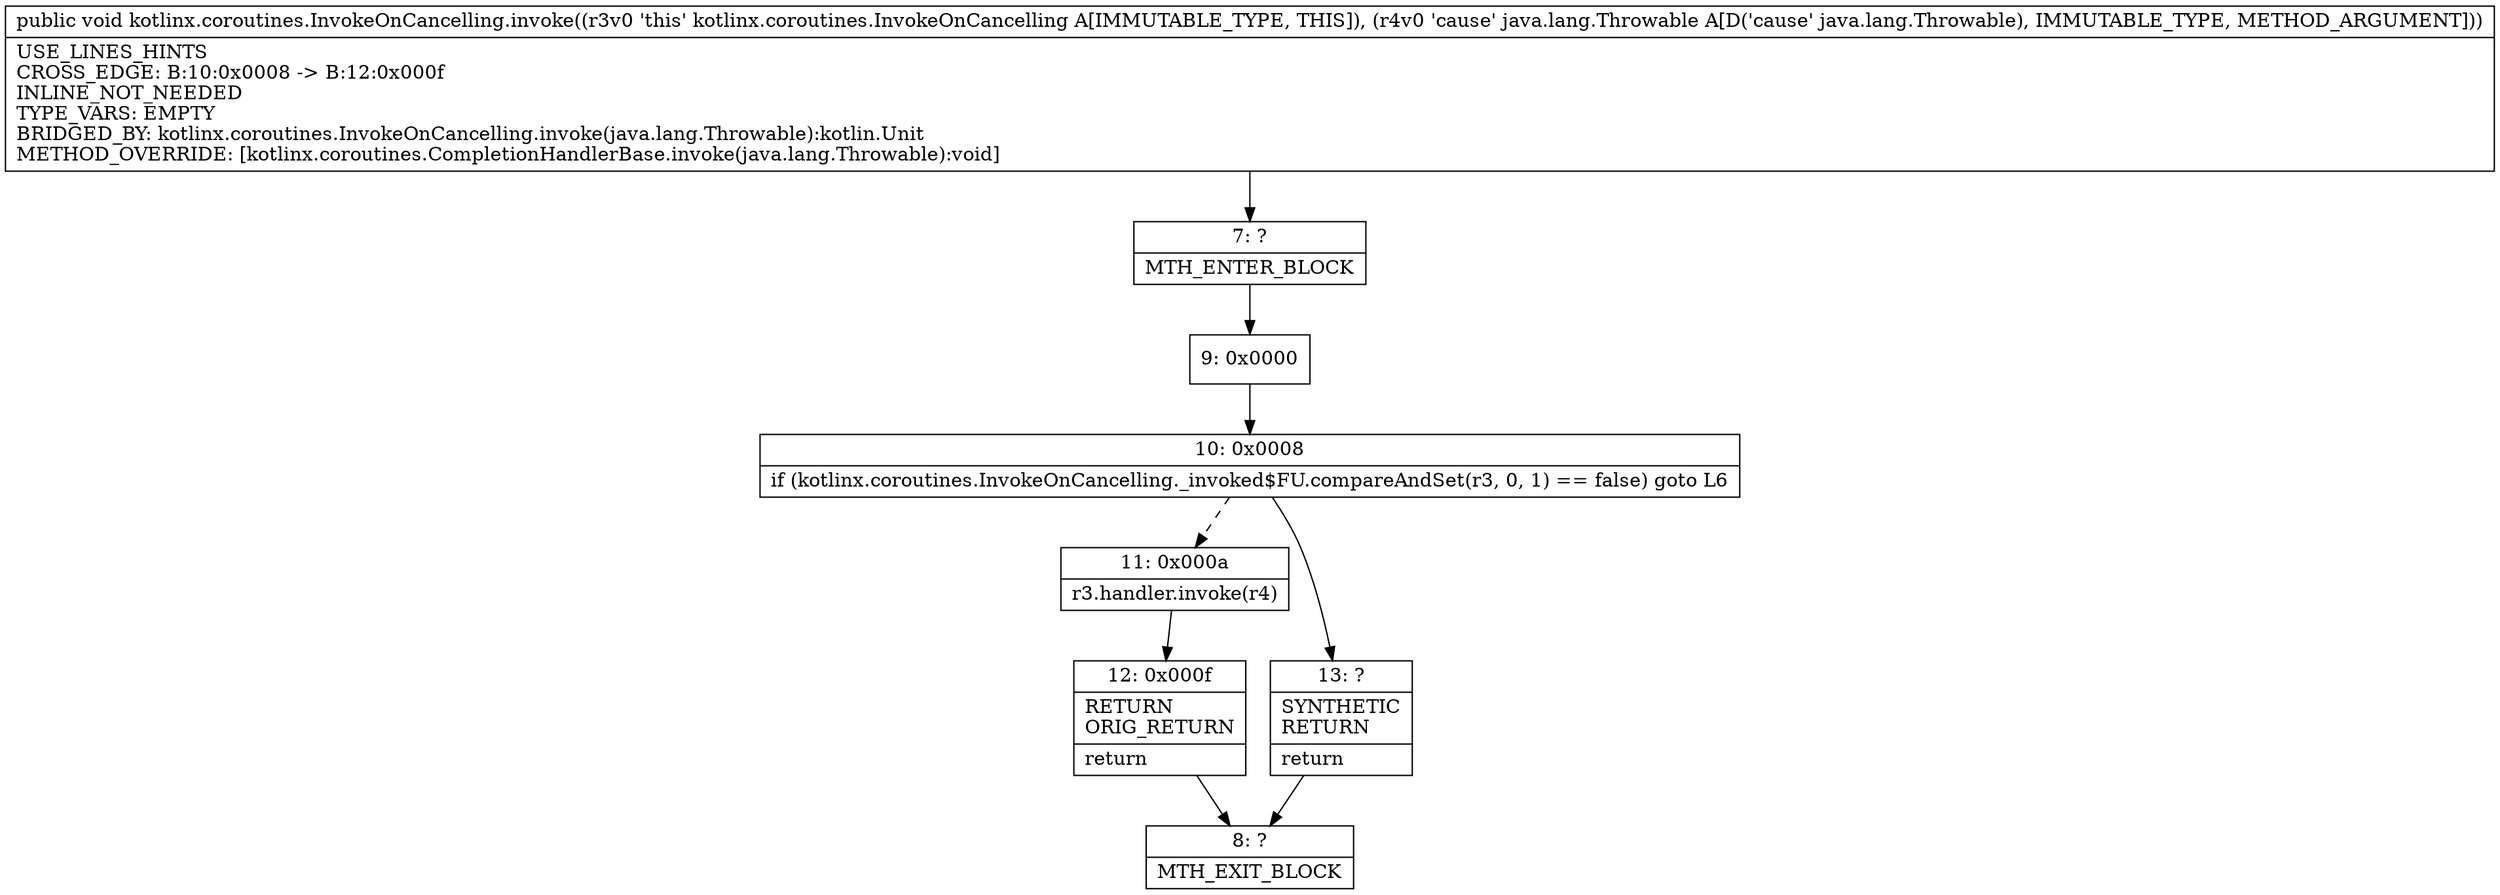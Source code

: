 digraph "CFG forkotlinx.coroutines.InvokeOnCancelling.invoke(Ljava\/lang\/Throwable;)V" {
Node_7 [shape=record,label="{7\:\ ?|MTH_ENTER_BLOCK\l}"];
Node_9 [shape=record,label="{9\:\ 0x0000}"];
Node_10 [shape=record,label="{10\:\ 0x0008|if (kotlinx.coroutines.InvokeOnCancelling._invoked$FU.compareAndSet(r3, 0, 1) == false) goto L6\l}"];
Node_11 [shape=record,label="{11\:\ 0x000a|r3.handler.invoke(r4)\l}"];
Node_12 [shape=record,label="{12\:\ 0x000f|RETURN\lORIG_RETURN\l|return\l}"];
Node_8 [shape=record,label="{8\:\ ?|MTH_EXIT_BLOCK\l}"];
Node_13 [shape=record,label="{13\:\ ?|SYNTHETIC\lRETURN\l|return\l}"];
MethodNode[shape=record,label="{public void kotlinx.coroutines.InvokeOnCancelling.invoke((r3v0 'this' kotlinx.coroutines.InvokeOnCancelling A[IMMUTABLE_TYPE, THIS]), (r4v0 'cause' java.lang.Throwable A[D('cause' java.lang.Throwable), IMMUTABLE_TYPE, METHOD_ARGUMENT]))  | USE_LINES_HINTS\lCROSS_EDGE: B:10:0x0008 \-\> B:12:0x000f\lINLINE_NOT_NEEDED\lTYPE_VARS: EMPTY\lBRIDGED_BY: kotlinx.coroutines.InvokeOnCancelling.invoke(java.lang.Throwable):kotlin.Unit\lMETHOD_OVERRIDE: [kotlinx.coroutines.CompletionHandlerBase.invoke(java.lang.Throwable):void]\l}"];
MethodNode -> Node_7;Node_7 -> Node_9;
Node_9 -> Node_10;
Node_10 -> Node_11[style=dashed];
Node_10 -> Node_13;
Node_11 -> Node_12;
Node_12 -> Node_8;
Node_13 -> Node_8;
}

